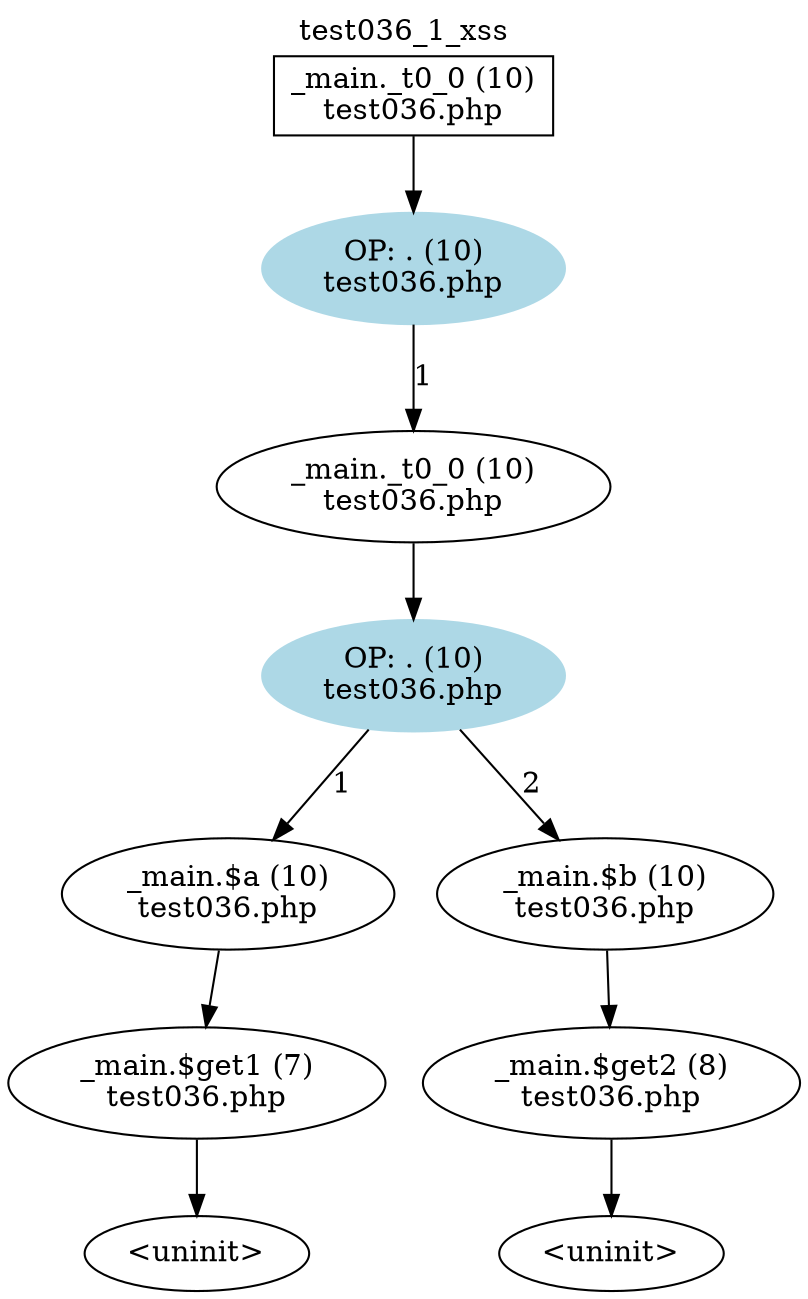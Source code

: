 digraph cfg {
  label="test036_1_xss";
  labelloc=t;
  n1 [shape=box, label="_main._t0_0 (10)\ntest036.php"];
  n2 [shape=ellipse, label="OP: . (10)\ntest036.php",style=filled,color=lightblue];
  n3 [shape=ellipse, label="_main._t0_0 (10)\ntest036.php"];
  n4 [shape=ellipse, label="OP: . (10)\ntest036.php",style=filled,color=lightblue];
  n5 [shape=ellipse, label="_main.$a (10)\ntest036.php"];
  n6 [shape=ellipse, label="_main.$b (10)\ntest036.php"];
  n7 [shape=ellipse, label="_main.$get1 (7)\ntest036.php"];
  n8 [shape=ellipse, label="_main.$get2 (8)\ntest036.php"];
  n9 [shape=ellipse, label="<uninit>"];
  n10 [shape=ellipse, label="<uninit>"];
  n1 -> n2;
  n2 -> n3[label="1"];
  n3 -> n4;
  n4 -> n5[label="1"];
  n4 -> n6[label="2"];
  n5 -> n7;
  n6 -> n8;
  n7 -> n9;
  n8 -> n10;
}
